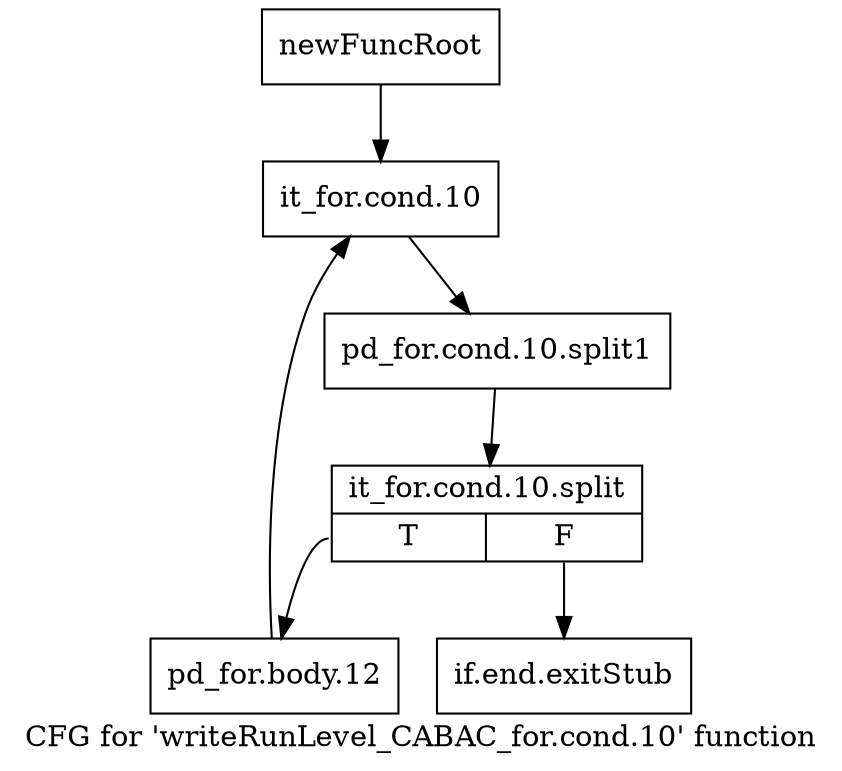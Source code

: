 digraph "CFG for 'writeRunLevel_CABAC_for.cond.10' function" {
	label="CFG for 'writeRunLevel_CABAC_for.cond.10' function";

	Node0x2356230 [shape=record,label="{newFuncRoot}"];
	Node0x2356230 -> Node0x23562d0;
	Node0x2356280 [shape=record,label="{if.end.exitStub}"];
	Node0x23562d0 [shape=record,label="{it_for.cond.10}"];
	Node0x23562d0 -> Node0x37003d0;
	Node0x37003d0 [shape=record,label="{pd_for.cond.10.split1}"];
	Node0x37003d0 -> Node0x376f670;
	Node0x376f670 [shape=record,label="{it_for.cond.10.split|{<s0>T|<s1>F}}"];
	Node0x376f670:s0 -> Node0x2356320;
	Node0x376f670:s1 -> Node0x2356280;
	Node0x2356320 [shape=record,label="{pd_for.body.12}"];
	Node0x2356320 -> Node0x23562d0;
}
